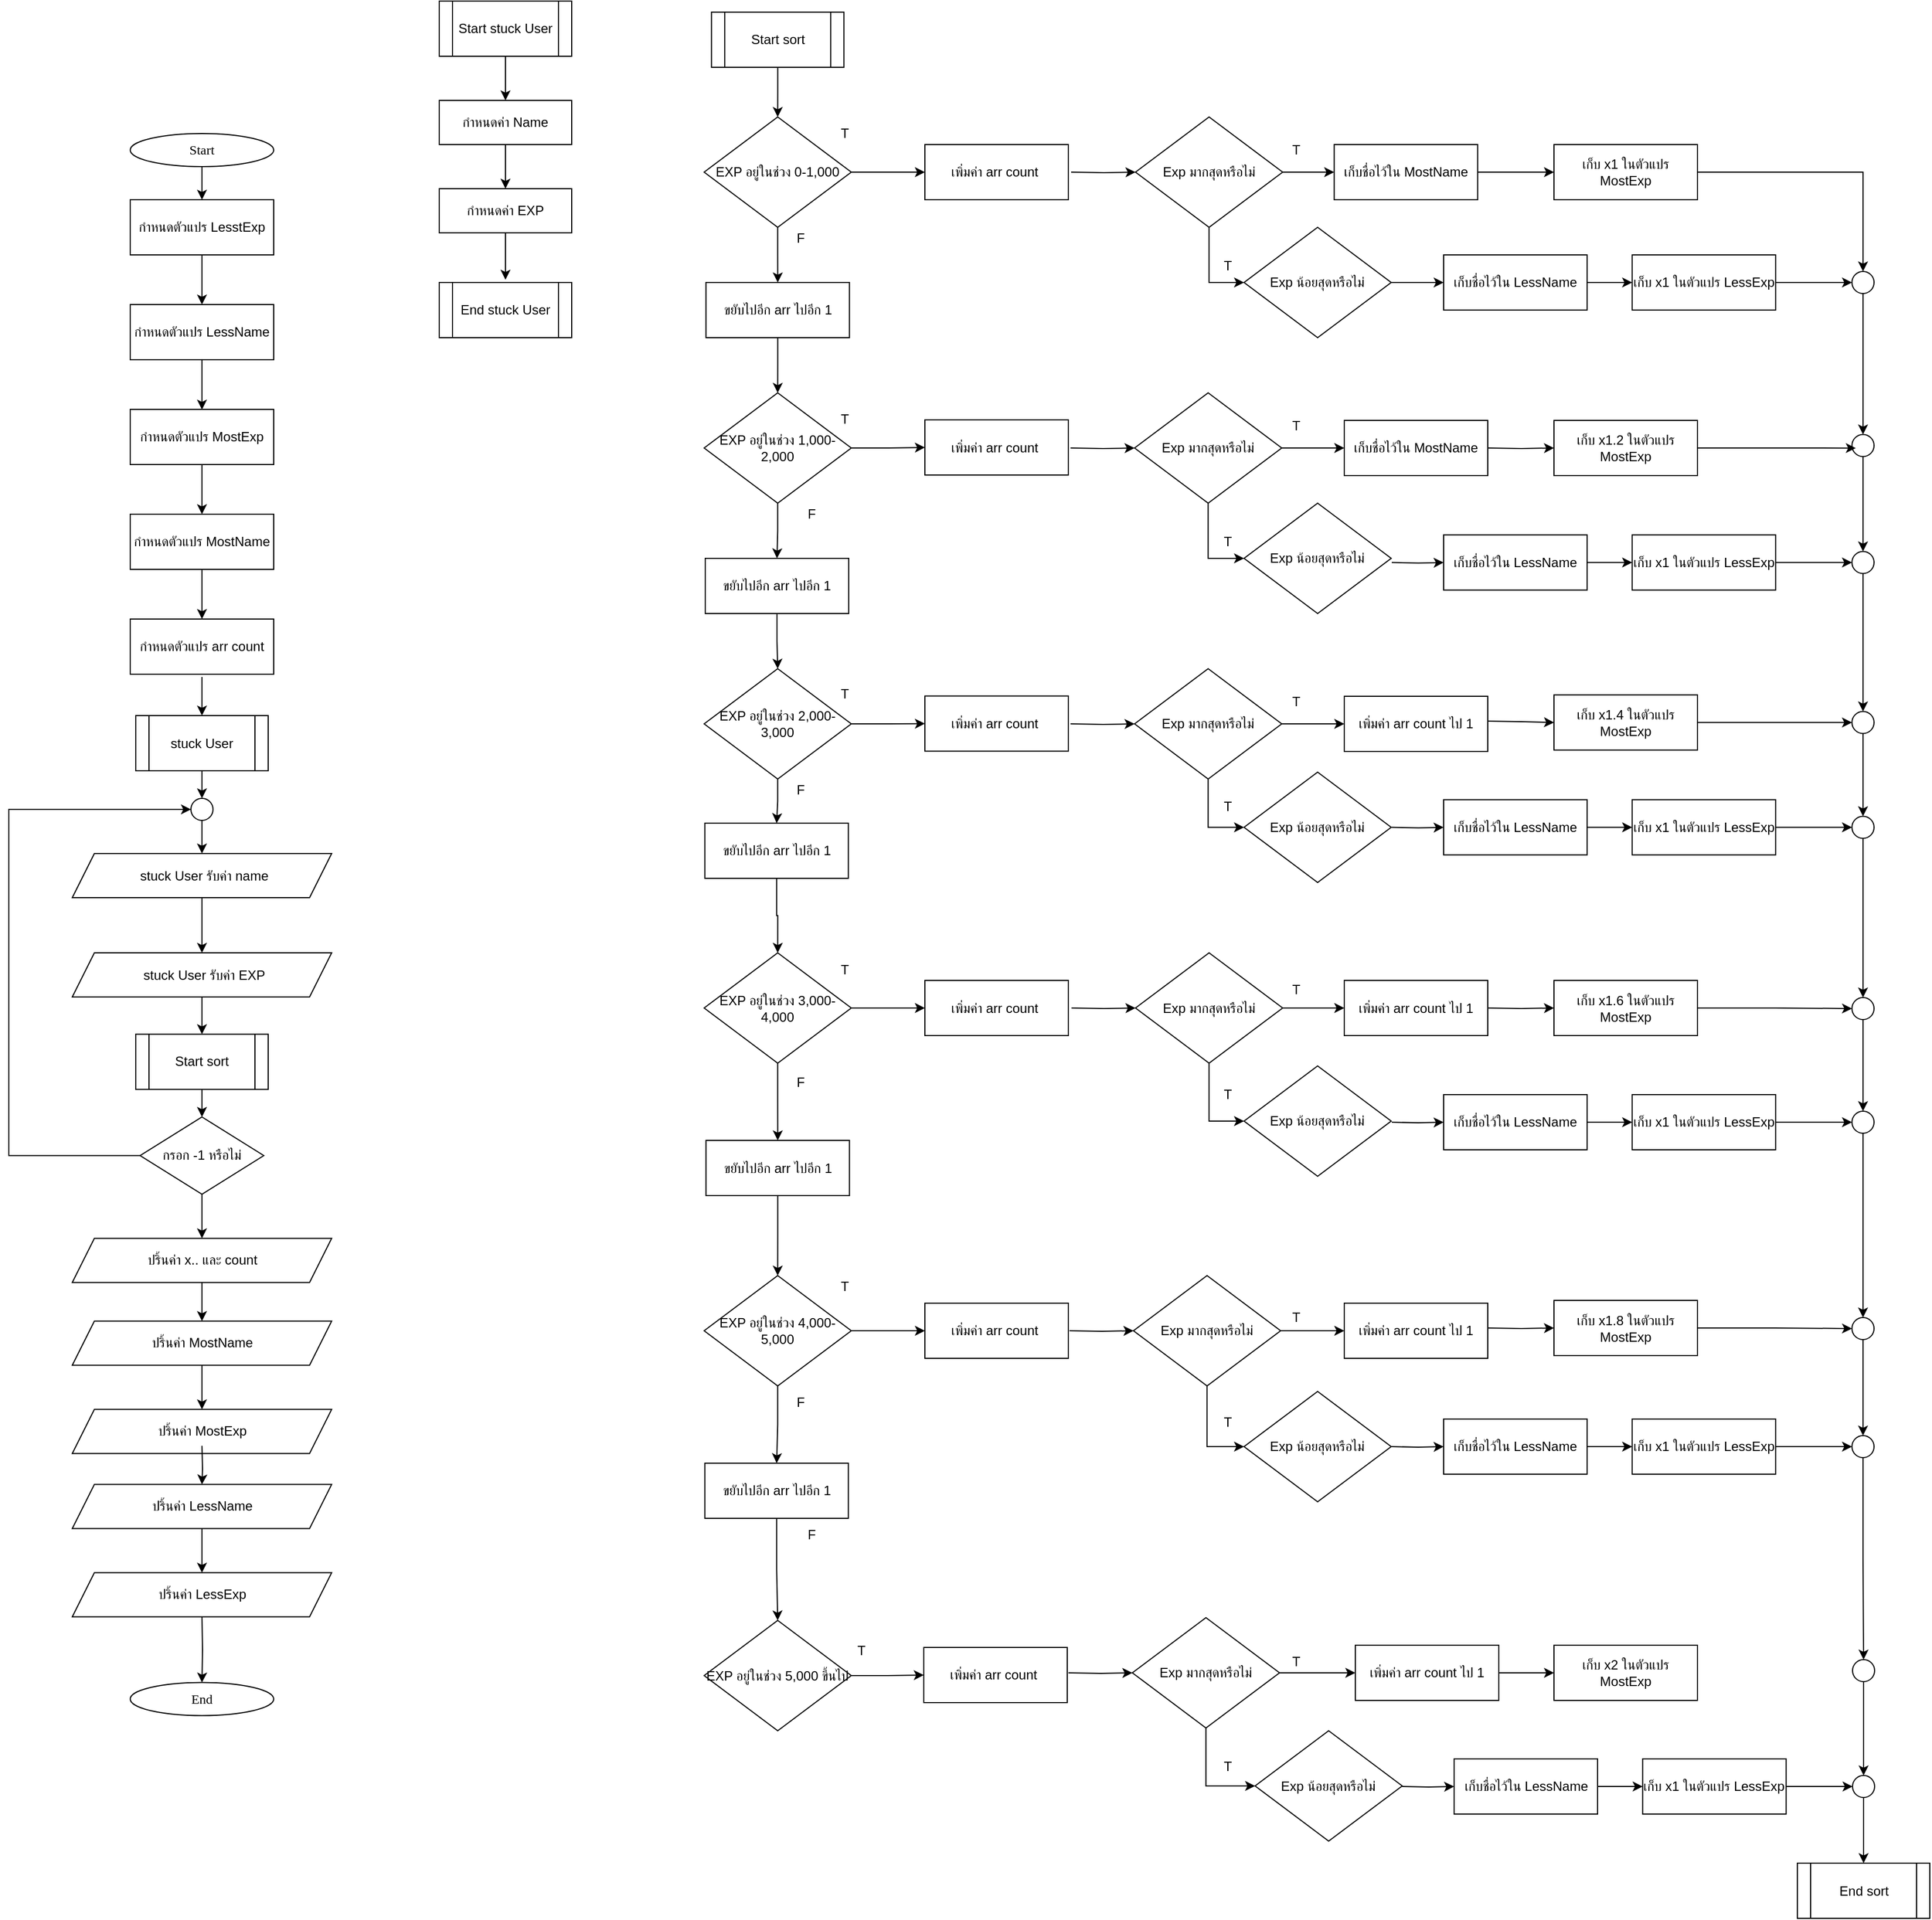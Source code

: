 <mxfile version="25.0.1">
  <diagram name="Page-1" id="yGX9Q45bV8xBmXTqQoPw">
    <mxGraphModel dx="3827" dy="2714" grid="1" gridSize="10" guides="1" tooltips="1" connect="1" arrows="1" fold="1" page="1" pageScale="1" pageWidth="850" pageHeight="1100" math="0" shadow="0">
      <root>
        <mxCell id="0" />
        <mxCell id="1" parent="0" />
        <mxCell id="rk1wuVJoi12lfkLTWVf_-1" value="" style="edgeStyle=orthogonalEdgeStyle;rounded=0;orthogonalLoop=1;jettySize=auto;html=1;" edge="1" parent="1" source="rk1wuVJoi12lfkLTWVf_-2" target="rk1wuVJoi12lfkLTWVf_-4">
          <mxGeometry relative="1" as="geometry" />
        </mxCell>
        <mxCell id="rk1wuVJoi12lfkLTWVf_-2" value="Start stuck User" style="shape=process;whiteSpace=wrap;html=1;backgroundOutline=1;" vertex="1" parent="1">
          <mxGeometry x="-230" y="-960" width="120" height="50" as="geometry" />
        </mxCell>
        <mxCell id="rk1wuVJoi12lfkLTWVf_-3" value="" style="edgeStyle=orthogonalEdgeStyle;rounded=0;orthogonalLoop=1;jettySize=auto;html=1;" edge="1" parent="1" source="rk1wuVJoi12lfkLTWVf_-4" target="rk1wuVJoi12lfkLTWVf_-6">
          <mxGeometry relative="1" as="geometry" />
        </mxCell>
        <mxCell id="rk1wuVJoi12lfkLTWVf_-4" value="กำหนดค่า Name" style="rounded=0;whiteSpace=wrap;html=1;" vertex="1" parent="1">
          <mxGeometry x="-230" y="-870" width="120" height="40" as="geometry" />
        </mxCell>
        <mxCell id="rk1wuVJoi12lfkLTWVf_-5" value="" style="edgeStyle=orthogonalEdgeStyle;rounded=0;orthogonalLoop=1;jettySize=auto;html=1;" edge="1" parent="1" source="rk1wuVJoi12lfkLTWVf_-6">
          <mxGeometry relative="1" as="geometry">
            <mxPoint x="-170" y="-707.5" as="targetPoint" />
          </mxGeometry>
        </mxCell>
        <mxCell id="rk1wuVJoi12lfkLTWVf_-6" value="กำหนดค่า EXP" style="rounded=0;whiteSpace=wrap;html=1;" vertex="1" parent="1">
          <mxGeometry x="-230" y="-790" width="120" height="40" as="geometry" />
        </mxCell>
        <mxCell id="rk1wuVJoi12lfkLTWVf_-7" value="End stuck User" style="shape=process;whiteSpace=wrap;html=1;backgroundOutline=1;" vertex="1" parent="1">
          <mxGeometry x="-230" y="-705" width="120" height="50" as="geometry" />
        </mxCell>
        <mxCell id="rk1wuVJoi12lfkLTWVf_-8" value="" style="edgeStyle=orthogonalEdgeStyle;rounded=0;orthogonalLoop=1;jettySize=auto;html=1;" edge="1" parent="1" source="rk1wuVJoi12lfkLTWVf_-9">
          <mxGeometry relative="1" as="geometry">
            <mxPoint x="-445" y="-780" as="targetPoint" />
          </mxGeometry>
        </mxCell>
        <mxCell id="rk1wuVJoi12lfkLTWVf_-9" value="&lt;font data-font-src=&quot;https://fonts.googleapis.com/css?family=Sarabun&quot; face=&quot;Sarabun&quot;&gt;Start&lt;/font&gt;" style="ellipse;whiteSpace=wrap;html=1;" vertex="1" parent="1">
          <mxGeometry x="-510.0" y="-840" width="130" height="30" as="geometry" />
        </mxCell>
        <mxCell id="rk1wuVJoi12lfkLTWVf_-10" value="" style="edgeStyle=orthogonalEdgeStyle;rounded=0;orthogonalLoop=1;jettySize=auto;html=1;" edge="1" parent="1" source="rk1wuVJoi12lfkLTWVf_-11" target="rk1wuVJoi12lfkLTWVf_-19">
          <mxGeometry relative="1" as="geometry" />
        </mxCell>
        <mxCell id="rk1wuVJoi12lfkLTWVf_-11" value="stuck User" style="shape=process;whiteSpace=wrap;html=1;backgroundOutline=1;" vertex="1" parent="1">
          <mxGeometry x="-505" y="-312.5" width="120" height="50" as="geometry" />
        </mxCell>
        <mxCell id="rk1wuVJoi12lfkLTWVf_-14" value="" style="edgeStyle=orthogonalEdgeStyle;rounded=0;orthogonalLoop=1;jettySize=auto;html=1;" edge="1" parent="1" source="rk1wuVJoi12lfkLTWVf_-15" target="rk1wuVJoi12lfkLTWVf_-17">
          <mxGeometry relative="1" as="geometry" />
        </mxCell>
        <mxCell id="rk1wuVJoi12lfkLTWVf_-15" value="&amp;nbsp;stuck User รับค่า name" style="shape=parallelogram;perimeter=parallelogramPerimeter;whiteSpace=wrap;html=1;fixedSize=1;" vertex="1" parent="1">
          <mxGeometry x="-562.5" y="-187.5" width="235" height="40" as="geometry" />
        </mxCell>
        <mxCell id="rk1wuVJoi12lfkLTWVf_-183" value="" style="edgeStyle=orthogonalEdgeStyle;rounded=0;orthogonalLoop=1;jettySize=auto;html=1;" edge="1" parent="1" source="rk1wuVJoi12lfkLTWVf_-17" target="rk1wuVJoi12lfkLTWVf_-182">
          <mxGeometry relative="1" as="geometry" />
        </mxCell>
        <mxCell id="rk1wuVJoi12lfkLTWVf_-17" value="&amp;nbsp;stuck User รับค่า EXP" style="shape=parallelogram;perimeter=parallelogramPerimeter;whiteSpace=wrap;html=1;fixedSize=1;" vertex="1" parent="1">
          <mxGeometry x="-562.5" y="-97.5" width="235" height="40" as="geometry" />
        </mxCell>
        <mxCell id="rk1wuVJoi12lfkLTWVf_-18" value="" style="edgeStyle=orthogonalEdgeStyle;rounded=0;orthogonalLoop=1;jettySize=auto;html=1;" edge="1" parent="1" source="rk1wuVJoi12lfkLTWVf_-19" target="rk1wuVJoi12lfkLTWVf_-15">
          <mxGeometry relative="1" as="geometry" />
        </mxCell>
        <mxCell id="rk1wuVJoi12lfkLTWVf_-19" value="" style="ellipse;whiteSpace=wrap;html=1;aspect=fixed;" vertex="1" parent="1">
          <mxGeometry x="-455" y="-237.5" width="20" height="20" as="geometry" />
        </mxCell>
        <mxCell id="rk1wuVJoi12lfkLTWVf_-181" style="edgeStyle=orthogonalEdgeStyle;rounded=0;orthogonalLoop=1;jettySize=auto;html=1;entryX=0;entryY=0.5;entryDx=0;entryDy=0;" edge="1" parent="1" source="rk1wuVJoi12lfkLTWVf_-22" target="rk1wuVJoi12lfkLTWVf_-19">
          <mxGeometry relative="1" as="geometry">
            <Array as="points">
              <mxPoint x="-620" y="86.25" />
              <mxPoint x="-620" y="-227.75" />
            </Array>
          </mxGeometry>
        </mxCell>
        <mxCell id="rk1wuVJoi12lfkLTWVf_-197" value="" style="edgeStyle=orthogonalEdgeStyle;rounded=0;orthogonalLoop=1;jettySize=auto;html=1;" edge="1" parent="1" source="rk1wuVJoi12lfkLTWVf_-22" target="rk1wuVJoi12lfkLTWVf_-196">
          <mxGeometry relative="1" as="geometry" />
        </mxCell>
        <mxCell id="rk1wuVJoi12lfkLTWVf_-22" value="กรอก -1 หรือไม่" style="rhombus;whiteSpace=wrap;html=1;" vertex="1" parent="1">
          <mxGeometry x="-501" y="51.25" width="112" height="70" as="geometry" />
        </mxCell>
        <mxCell id="rk1wuVJoi12lfkLTWVf_-67" value="" style="edgeStyle=orthogonalEdgeStyle;rounded=0;orthogonalLoop=1;jettySize=auto;html=1;" edge="1" parent="1" source="rk1wuVJoi12lfkLTWVf_-24" target="rk1wuVJoi12lfkLTWVf_-66">
          <mxGeometry relative="1" as="geometry" />
        </mxCell>
        <mxCell id="rk1wuVJoi12lfkLTWVf_-24" value="Start sort" style="shape=process;whiteSpace=wrap;html=1;backgroundOutline=1;" vertex="1" parent="1">
          <mxGeometry x="16.66" y="-950" width="120" height="50" as="geometry" />
        </mxCell>
        <mxCell id="rk1wuVJoi12lfkLTWVf_-32" value="" style="edgeStyle=orthogonalEdgeStyle;rounded=0;orthogonalLoop=1;jettySize=auto;html=1;" edge="1" parent="1">
          <mxGeometry relative="1" as="geometry">
            <mxPoint x="-445" y="-347.5" as="sourcePoint" />
            <mxPoint x="-445" y="-312.5" as="targetPoint" />
          </mxGeometry>
        </mxCell>
        <mxCell id="rk1wuVJoi12lfkLTWVf_-33" value="" style="edgeStyle=orthogonalEdgeStyle;rounded=0;orthogonalLoop=1;jettySize=auto;html=1;" edge="1" parent="1" source="rk1wuVJoi12lfkLTWVf_-34" target="rk1wuVJoi12lfkLTWVf_-37">
          <mxGeometry relative="1" as="geometry" />
        </mxCell>
        <mxCell id="rk1wuVJoi12lfkLTWVf_-34" value="กำหนดตัวแปร MostName" style="rounded=0;whiteSpace=wrap;html=1;" vertex="1" parent="1">
          <mxGeometry x="-510" y="-495" width="130" height="50" as="geometry" />
        </mxCell>
        <mxCell id="rk1wuVJoi12lfkLTWVf_-37" value="กำหนดตัวแปร arr count" style="rounded=0;whiteSpace=wrap;html=1;" vertex="1" parent="1">
          <mxGeometry x="-510" y="-400" width="130" height="50" as="geometry" />
        </mxCell>
        <mxCell id="rk1wuVJoi12lfkLTWVf_-38" value="" style="edgeStyle=orthogonalEdgeStyle;rounded=0;orthogonalLoop=1;jettySize=auto;html=1;" edge="1" parent="1" source="rk1wuVJoi12lfkLTWVf_-39" target="rk1wuVJoi12lfkLTWVf_-34">
          <mxGeometry relative="1" as="geometry" />
        </mxCell>
        <mxCell id="rk1wuVJoi12lfkLTWVf_-39" value="กำหนดตัวแปร MostExp" style="rounded=0;whiteSpace=wrap;html=1;" vertex="1" parent="1">
          <mxGeometry x="-510" y="-590" width="130" height="50" as="geometry" />
        </mxCell>
        <mxCell id="rk1wuVJoi12lfkLTWVf_-44" value="&lt;font data-font-src=&quot;https://fonts.googleapis.com/css?family=Sarabun&quot; face=&quot;Sarabun&quot;&gt;End&lt;/font&gt;" style="ellipse;whiteSpace=wrap;html=1;" vertex="1" parent="1">
          <mxGeometry x="-510.0" y="563.75" width="130" height="30" as="geometry" />
        </mxCell>
        <mxCell id="rk1wuVJoi12lfkLTWVf_-56" value="" style="edgeStyle=orthogonalEdgeStyle;rounded=0;orthogonalLoop=1;jettySize=auto;html=1;" edge="1" parent="1" target="rk1wuVJoi12lfkLTWVf_-44">
          <mxGeometry relative="1" as="geometry">
            <mxPoint x="-445" y="503.75" as="sourcePoint" />
          </mxGeometry>
        </mxCell>
        <mxCell id="rk1wuVJoi12lfkLTWVf_-148" value="" style="edgeStyle=orthogonalEdgeStyle;rounded=0;orthogonalLoop=1;jettySize=auto;html=1;" edge="1" parent="1" source="rk1wuVJoi12lfkLTWVf_-58" target="rk1wuVJoi12lfkLTWVf_-140">
          <mxGeometry relative="1" as="geometry" />
        </mxCell>
        <mxCell id="rk1wuVJoi12lfkLTWVf_-221" value="" style="edgeStyle=orthogonalEdgeStyle;rounded=0;orthogonalLoop=1;jettySize=auto;html=1;" edge="1" parent="1" source="rk1wuVJoi12lfkLTWVf_-58" target="rk1wuVJoi12lfkLTWVf_-214">
          <mxGeometry relative="1" as="geometry" />
        </mxCell>
        <mxCell id="rk1wuVJoi12lfkLTWVf_-58" value="EXP อยู่ในช่วง 1,000-2,000" style="rhombus;whiteSpace=wrap;html=1;" vertex="1" parent="1">
          <mxGeometry x="10.0" y="-605" width="133.33" height="100" as="geometry" />
        </mxCell>
        <mxCell id="rk1wuVJoi12lfkLTWVf_-150" value="" style="edgeStyle=orthogonalEdgeStyle;rounded=0;orthogonalLoop=1;jettySize=auto;html=1;" edge="1" parent="1" source="rk1wuVJoi12lfkLTWVf_-59" target="rk1wuVJoi12lfkLTWVf_-142">
          <mxGeometry relative="1" as="geometry" />
        </mxCell>
        <mxCell id="rk1wuVJoi12lfkLTWVf_-220" value="" style="edgeStyle=orthogonalEdgeStyle;rounded=0;orthogonalLoop=1;jettySize=auto;html=1;" edge="1" parent="1" source="rk1wuVJoi12lfkLTWVf_-59" target="rk1wuVJoi12lfkLTWVf_-215">
          <mxGeometry relative="1" as="geometry" />
        </mxCell>
        <mxCell id="rk1wuVJoi12lfkLTWVf_-59" value="EXP อยู่ในช่วง 2,000-3,000" style="rhombus;whiteSpace=wrap;html=1;" vertex="1" parent="1">
          <mxGeometry x="10" y="-355" width="133.33" height="100" as="geometry" />
        </mxCell>
        <mxCell id="rk1wuVJoi12lfkLTWVf_-152" value="" style="edgeStyle=orthogonalEdgeStyle;rounded=0;orthogonalLoop=1;jettySize=auto;html=1;" edge="1" parent="1" source="rk1wuVJoi12lfkLTWVf_-60" target="rk1wuVJoi12lfkLTWVf_-143">
          <mxGeometry relative="1" as="geometry" />
        </mxCell>
        <mxCell id="rk1wuVJoi12lfkLTWVf_-219" value="" style="edgeStyle=orthogonalEdgeStyle;rounded=0;orthogonalLoop=1;jettySize=auto;html=1;" edge="1" parent="1" source="rk1wuVJoi12lfkLTWVf_-60" target="rk1wuVJoi12lfkLTWVf_-216">
          <mxGeometry relative="1" as="geometry" />
        </mxCell>
        <mxCell id="rk1wuVJoi12lfkLTWVf_-60" value="EXP อยู่ในช่วง 3,000-4,000" style="rhombus;whiteSpace=wrap;html=1;" vertex="1" parent="1">
          <mxGeometry x="10" y="-97.5" width="133.33" height="100" as="geometry" />
        </mxCell>
        <mxCell id="rk1wuVJoi12lfkLTWVf_-154" value="" style="edgeStyle=orthogonalEdgeStyle;rounded=0;orthogonalLoop=1;jettySize=auto;html=1;" edge="1" parent="1" source="rk1wuVJoi12lfkLTWVf_-63" target="rk1wuVJoi12lfkLTWVf_-144">
          <mxGeometry relative="1" as="geometry" />
        </mxCell>
        <mxCell id="rk1wuVJoi12lfkLTWVf_-218" value="" style="edgeStyle=orthogonalEdgeStyle;rounded=0;orthogonalLoop=1;jettySize=auto;html=1;" edge="1" parent="1" source="rk1wuVJoi12lfkLTWVf_-63" target="rk1wuVJoi12lfkLTWVf_-217">
          <mxGeometry relative="1" as="geometry" />
        </mxCell>
        <mxCell id="rk1wuVJoi12lfkLTWVf_-63" value="EXP อยู่ในช่วง 4,000-5,000" style="rhombus;whiteSpace=wrap;html=1;" vertex="1" parent="1">
          <mxGeometry x="10" y="195" width="133.33" height="100" as="geometry" />
        </mxCell>
        <mxCell id="rk1wuVJoi12lfkLTWVf_-299" value="" style="edgeStyle=orthogonalEdgeStyle;rounded=0;orthogonalLoop=1;jettySize=auto;html=1;" edge="1" parent="1" source="rk1wuVJoi12lfkLTWVf_-65" target="rk1wuVJoi12lfkLTWVf_-298">
          <mxGeometry relative="1" as="geometry" />
        </mxCell>
        <mxCell id="rk1wuVJoi12lfkLTWVf_-65" value="EXP อยู่ในช่วง 5,000 ขึ้นไป" style="rhombus;whiteSpace=wrap;html=1;" vertex="1" parent="1">
          <mxGeometry x="10" y="507.5" width="133.33" height="100" as="geometry" />
        </mxCell>
        <mxCell id="rk1wuVJoi12lfkLTWVf_-72" value="" style="edgeStyle=orthogonalEdgeStyle;rounded=0;orthogonalLoop=1;jettySize=auto;html=1;" edge="1" parent="1" target="rk1wuVJoi12lfkLTWVf_-71">
          <mxGeometry relative="1" as="geometry">
            <mxPoint x="342.51" y="-805" as="sourcePoint" />
          </mxGeometry>
        </mxCell>
        <mxCell id="rk1wuVJoi12lfkLTWVf_-146" value="" style="edgeStyle=orthogonalEdgeStyle;rounded=0;orthogonalLoop=1;jettySize=auto;html=1;" edge="1" parent="1" source="rk1wuVJoi12lfkLTWVf_-66" target="rk1wuVJoi12lfkLTWVf_-139">
          <mxGeometry relative="1" as="geometry" />
        </mxCell>
        <mxCell id="rk1wuVJoi12lfkLTWVf_-222" value="" style="edgeStyle=orthogonalEdgeStyle;rounded=0;orthogonalLoop=1;jettySize=auto;html=1;" edge="1" parent="1" source="rk1wuVJoi12lfkLTWVf_-66" target="rk1wuVJoi12lfkLTWVf_-213">
          <mxGeometry relative="1" as="geometry" />
        </mxCell>
        <mxCell id="rk1wuVJoi12lfkLTWVf_-66" value="&amp;nbsp;EXP อยู่ในช่วง 0-1,000&amp;nbsp;" style="rhombus;whiteSpace=wrap;html=1;" vertex="1" parent="1">
          <mxGeometry x="10.0" y="-855" width="133.33" height="100" as="geometry" />
        </mxCell>
        <mxCell id="rk1wuVJoi12lfkLTWVf_-175" value="" style="edgeStyle=orthogonalEdgeStyle;rounded=0;orthogonalLoop=1;jettySize=auto;html=1;" edge="1" parent="1" source="rk1wuVJoi12lfkLTWVf_-71" target="rk1wuVJoi12lfkLTWVf_-159">
          <mxGeometry relative="1" as="geometry" />
        </mxCell>
        <mxCell id="rk1wuVJoi12lfkLTWVf_-283" style="edgeStyle=orthogonalEdgeStyle;rounded=0;orthogonalLoop=1;jettySize=auto;html=1;entryX=0;entryY=0.5;entryDx=0;entryDy=0;" edge="1" parent="1" source="rk1wuVJoi12lfkLTWVf_-71" target="rk1wuVJoi12lfkLTWVf_-199">
          <mxGeometry relative="1" as="geometry" />
        </mxCell>
        <mxCell id="rk1wuVJoi12lfkLTWVf_-71" value="Exp มากสุดหรือไม่" style="rhombus;whiteSpace=wrap;html=1;" vertex="1" parent="1">
          <mxGeometry x="400.84" y="-855" width="133.33" height="100" as="geometry" />
        </mxCell>
        <mxCell id="rk1wuVJoi12lfkLTWVf_-271" style="edgeStyle=orthogonalEdgeStyle;rounded=0;orthogonalLoop=1;jettySize=auto;html=1;entryX=0.5;entryY=0;entryDx=0;entryDy=0;" edge="1" parent="1" source="rk1wuVJoi12lfkLTWVf_-73" target="rk1wuVJoi12lfkLTWVf_-228">
          <mxGeometry relative="1" as="geometry" />
        </mxCell>
        <mxCell id="rk1wuVJoi12lfkLTWVf_-73" value="เก็บ x1 ในตัวแปร MostExp" style="rounded=0;whiteSpace=wrap;html=1;" vertex="1" parent="1">
          <mxGeometry x="780" y="-830" width="130" height="50" as="geometry" />
        </mxCell>
        <mxCell id="rk1wuVJoi12lfkLTWVf_-173" value="" style="edgeStyle=orthogonalEdgeStyle;rounded=0;orthogonalLoop=1;jettySize=auto;html=1;" edge="1" parent="1" source="rk1wuVJoi12lfkLTWVf_-79" target="rk1wuVJoi12lfkLTWVf_-172">
          <mxGeometry relative="1" as="geometry" />
        </mxCell>
        <mxCell id="rk1wuVJoi12lfkLTWVf_-286" style="edgeStyle=orthogonalEdgeStyle;rounded=0;orthogonalLoop=1;jettySize=auto;html=1;entryX=0;entryY=0.5;entryDx=0;entryDy=0;" edge="1" parent="1" source="rk1wuVJoi12lfkLTWVf_-79" target="rk1wuVJoi12lfkLTWVf_-201">
          <mxGeometry relative="1" as="geometry" />
        </mxCell>
        <mxCell id="rk1wuVJoi12lfkLTWVf_-79" value="Exp มากสุดหรือไม่" style="rhombus;whiteSpace=wrap;html=1;" vertex="1" parent="1">
          <mxGeometry x="400" y="-605" width="133.33" height="100" as="geometry" />
        </mxCell>
        <mxCell id="rk1wuVJoi12lfkLTWVf_-80" value="เก็บ x1.2 ในตัวแปร MostExp" style="rounded=0;whiteSpace=wrap;html=1;" vertex="1" parent="1">
          <mxGeometry x="780.0" y="-580" width="130" height="50" as="geometry" />
        </mxCell>
        <mxCell id="rk1wuVJoi12lfkLTWVf_-112" value="" style="edgeStyle=orthogonalEdgeStyle;rounded=0;orthogonalLoop=1;jettySize=auto;html=1;" edge="1" parent="1" target="rk1wuVJoi12lfkLTWVf_-80">
          <mxGeometry relative="1" as="geometry">
            <mxPoint x="720.0" y="-555" as="sourcePoint" />
          </mxGeometry>
        </mxCell>
        <mxCell id="rk1wuVJoi12lfkLTWVf_-83" value="" style="edgeStyle=orthogonalEdgeStyle;rounded=0;orthogonalLoop=1;jettySize=auto;html=1;" edge="1" target="rk1wuVJoi12lfkLTWVf_-79" parent="1">
          <mxGeometry relative="1" as="geometry">
            <mxPoint x="342" y="-555" as="sourcePoint" />
          </mxGeometry>
        </mxCell>
        <mxCell id="rk1wuVJoi12lfkLTWVf_-161" value="" style="edgeStyle=orthogonalEdgeStyle;rounded=0;orthogonalLoop=1;jettySize=auto;html=1;" edge="1" parent="1" source="rk1wuVJoi12lfkLTWVf_-85" target="rk1wuVJoi12lfkLTWVf_-160">
          <mxGeometry relative="1" as="geometry" />
        </mxCell>
        <mxCell id="rk1wuVJoi12lfkLTWVf_-289" style="edgeStyle=orthogonalEdgeStyle;rounded=0;orthogonalLoop=1;jettySize=auto;html=1;entryX=0;entryY=0.5;entryDx=0;entryDy=0;" edge="1" parent="1" source="rk1wuVJoi12lfkLTWVf_-85" target="rk1wuVJoi12lfkLTWVf_-202">
          <mxGeometry relative="1" as="geometry" />
        </mxCell>
        <mxCell id="rk1wuVJoi12lfkLTWVf_-85" value="Exp มากสุดหรือไม่" style="rhombus;whiteSpace=wrap;html=1;" vertex="1" parent="1">
          <mxGeometry x="400" y="-355" width="133.33" height="100" as="geometry" />
        </mxCell>
        <mxCell id="rk1wuVJoi12lfkLTWVf_-277" style="edgeStyle=orthogonalEdgeStyle;rounded=0;orthogonalLoop=1;jettySize=auto;html=1;entryX=0;entryY=0.5;entryDx=0;entryDy=0;" edge="1" parent="1" source="rk1wuVJoi12lfkLTWVf_-86" target="rk1wuVJoi12lfkLTWVf_-240">
          <mxGeometry relative="1" as="geometry" />
        </mxCell>
        <mxCell id="rk1wuVJoi12lfkLTWVf_-86" value="เก็บ x1.4 ในตัวแปร MostExp" style="rounded=0;whiteSpace=wrap;html=1;" vertex="1" parent="1">
          <mxGeometry x="780.0" y="-331.25" width="130" height="50" as="geometry" />
        </mxCell>
        <mxCell id="rk1wuVJoi12lfkLTWVf_-111" value="" style="edgeStyle=orthogonalEdgeStyle;rounded=0;orthogonalLoop=1;jettySize=auto;html=1;" edge="1" parent="1" target="rk1wuVJoi12lfkLTWVf_-86">
          <mxGeometry relative="1" as="geometry">
            <mxPoint x="720.0" y="-307.5" as="sourcePoint" />
          </mxGeometry>
        </mxCell>
        <mxCell id="rk1wuVJoi12lfkLTWVf_-89" value="" style="edgeStyle=orthogonalEdgeStyle;rounded=0;orthogonalLoop=1;jettySize=auto;html=1;" edge="1" target="rk1wuVJoi12lfkLTWVf_-85" parent="1">
          <mxGeometry relative="1" as="geometry">
            <mxPoint x="342" y="-305" as="sourcePoint" />
          </mxGeometry>
        </mxCell>
        <mxCell id="rk1wuVJoi12lfkLTWVf_-164" value="" style="edgeStyle=orthogonalEdgeStyle;rounded=0;orthogonalLoop=1;jettySize=auto;html=1;" edge="1" parent="1" source="rk1wuVJoi12lfkLTWVf_-91" target="rk1wuVJoi12lfkLTWVf_-163">
          <mxGeometry relative="1" as="geometry" />
        </mxCell>
        <mxCell id="rk1wuVJoi12lfkLTWVf_-292" style="edgeStyle=orthogonalEdgeStyle;rounded=0;orthogonalLoop=1;jettySize=auto;html=1;entryX=0;entryY=0.5;entryDx=0;entryDy=0;" edge="1" parent="1" source="rk1wuVJoi12lfkLTWVf_-91" target="rk1wuVJoi12lfkLTWVf_-203">
          <mxGeometry relative="1" as="geometry" />
        </mxCell>
        <mxCell id="rk1wuVJoi12lfkLTWVf_-91" value="Exp มากสุดหรือไม่" style="rhombus;whiteSpace=wrap;html=1;" vertex="1" parent="1">
          <mxGeometry x="400.84" y="-97.5" width="133.33" height="100" as="geometry" />
        </mxCell>
        <mxCell id="rk1wuVJoi12lfkLTWVf_-279" style="edgeStyle=orthogonalEdgeStyle;rounded=0;orthogonalLoop=1;jettySize=auto;html=1;entryX=0;entryY=0.5;entryDx=0;entryDy=0;" edge="1" parent="1" source="rk1wuVJoi12lfkLTWVf_-92" target="rk1wuVJoi12lfkLTWVf_-248">
          <mxGeometry relative="1" as="geometry" />
        </mxCell>
        <mxCell id="rk1wuVJoi12lfkLTWVf_-92" value="เก็บ x1.6 ในตัวแปร MostExp" style="rounded=0;whiteSpace=wrap;html=1;" vertex="1" parent="1">
          <mxGeometry x="780" y="-72.5" width="130" height="50" as="geometry" />
        </mxCell>
        <mxCell id="rk1wuVJoi12lfkLTWVf_-110" value="" style="edgeStyle=orthogonalEdgeStyle;rounded=0;orthogonalLoop=1;jettySize=auto;html=1;" edge="1" parent="1" target="rk1wuVJoi12lfkLTWVf_-92">
          <mxGeometry relative="1" as="geometry">
            <mxPoint x="720.0" y="-47.5" as="sourcePoint" />
          </mxGeometry>
        </mxCell>
        <mxCell id="rk1wuVJoi12lfkLTWVf_-95" value="" style="edgeStyle=orthogonalEdgeStyle;rounded=0;orthogonalLoop=1;jettySize=auto;html=1;" edge="1" target="rk1wuVJoi12lfkLTWVf_-91" parent="1">
          <mxGeometry relative="1" as="geometry">
            <mxPoint x="342.84" y="-47.5" as="sourcePoint" />
          </mxGeometry>
        </mxCell>
        <mxCell id="rk1wuVJoi12lfkLTWVf_-167" value="" style="edgeStyle=orthogonalEdgeStyle;rounded=0;orthogonalLoop=1;jettySize=auto;html=1;" edge="1" parent="1" source="rk1wuVJoi12lfkLTWVf_-97" target="rk1wuVJoi12lfkLTWVf_-166">
          <mxGeometry relative="1" as="geometry" />
        </mxCell>
        <mxCell id="rk1wuVJoi12lfkLTWVf_-295" style="edgeStyle=orthogonalEdgeStyle;rounded=0;orthogonalLoop=1;jettySize=auto;html=1;entryX=0;entryY=0.5;entryDx=0;entryDy=0;" edge="1" parent="1" source="rk1wuVJoi12lfkLTWVf_-97" target="rk1wuVJoi12lfkLTWVf_-204">
          <mxGeometry relative="1" as="geometry" />
        </mxCell>
        <mxCell id="rk1wuVJoi12lfkLTWVf_-97" value="Exp มากสุดหรือไม่" style="rhombus;whiteSpace=wrap;html=1;" vertex="1" parent="1">
          <mxGeometry x="399" y="195" width="133.33" height="100" as="geometry" />
        </mxCell>
        <mxCell id="rk1wuVJoi12lfkLTWVf_-281" style="edgeStyle=orthogonalEdgeStyle;rounded=0;orthogonalLoop=1;jettySize=auto;html=1;entryX=0;entryY=0.5;entryDx=0;entryDy=0;" edge="1" parent="1" source="rk1wuVJoi12lfkLTWVf_-98" target="rk1wuVJoi12lfkLTWVf_-256">
          <mxGeometry relative="1" as="geometry" />
        </mxCell>
        <mxCell id="rk1wuVJoi12lfkLTWVf_-98" value="เก็บ x1.8 ในตัวแปร MostExp" style="rounded=0;whiteSpace=wrap;html=1;" vertex="1" parent="1">
          <mxGeometry x="780.0" y="217.5" width="130" height="50" as="geometry" />
        </mxCell>
        <mxCell id="rk1wuVJoi12lfkLTWVf_-109" value="" style="edgeStyle=orthogonalEdgeStyle;rounded=0;orthogonalLoop=1;jettySize=auto;html=1;" edge="1" parent="1" target="rk1wuVJoi12lfkLTWVf_-98">
          <mxGeometry relative="1" as="geometry">
            <mxPoint x="720.0" y="242.5" as="sourcePoint" />
          </mxGeometry>
        </mxCell>
        <mxCell id="rk1wuVJoi12lfkLTWVf_-101" value="" style="edgeStyle=orthogonalEdgeStyle;rounded=0;orthogonalLoop=1;jettySize=auto;html=1;" edge="1" target="rk1wuVJoi12lfkLTWVf_-97" parent="1">
          <mxGeometry relative="1" as="geometry">
            <mxPoint x="341" y="245" as="sourcePoint" />
          </mxGeometry>
        </mxCell>
        <mxCell id="rk1wuVJoi12lfkLTWVf_-170" value="" style="edgeStyle=orthogonalEdgeStyle;rounded=0;orthogonalLoop=1;jettySize=auto;html=1;" edge="1" parent="1" source="rk1wuVJoi12lfkLTWVf_-103" target="rk1wuVJoi12lfkLTWVf_-169">
          <mxGeometry relative="1" as="geometry" />
        </mxCell>
        <mxCell id="rk1wuVJoi12lfkLTWVf_-300" style="edgeStyle=orthogonalEdgeStyle;rounded=0;orthogonalLoop=1;jettySize=auto;html=1;entryX=0;entryY=0.5;entryDx=0;entryDy=0;" edge="1" parent="1" source="rk1wuVJoi12lfkLTWVf_-103" target="rk1wuVJoi12lfkLTWVf_-205">
          <mxGeometry relative="1" as="geometry" />
        </mxCell>
        <mxCell id="rk1wuVJoi12lfkLTWVf_-103" value="Exp มากสุดหรือไม่" style="rhombus;whiteSpace=wrap;html=1;" vertex="1" parent="1">
          <mxGeometry x="398" y="505" width="133.33" height="100" as="geometry" />
        </mxCell>
        <mxCell id="rk1wuVJoi12lfkLTWVf_-104" value="เก็บ x2 ในตัวแปร MostExp" style="rounded=0;whiteSpace=wrap;html=1;" vertex="1" parent="1">
          <mxGeometry x="780.0" y="530" width="130" height="50" as="geometry" />
        </mxCell>
        <mxCell id="rk1wuVJoi12lfkLTWVf_-107" value="" style="edgeStyle=orthogonalEdgeStyle;rounded=0;orthogonalLoop=1;jettySize=auto;html=1;" edge="1" target="rk1wuVJoi12lfkLTWVf_-103" parent="1">
          <mxGeometry relative="1" as="geometry">
            <mxPoint x="340" y="555" as="sourcePoint" />
          </mxGeometry>
        </mxCell>
        <mxCell id="rk1wuVJoi12lfkLTWVf_-127" value="T" style="text;html=1;align=center;verticalAlign=middle;resizable=0;points=[];autosize=1;strokeColor=none;fillColor=none;" vertex="1" parent="1">
          <mxGeometry x="121.66" y="-855" width="30" height="30" as="geometry" />
        </mxCell>
        <mxCell id="rk1wuVJoi12lfkLTWVf_-128" value="F" style="text;html=1;align=center;verticalAlign=middle;resizable=0;points=[];autosize=1;strokeColor=none;fillColor=none;" vertex="1" parent="1">
          <mxGeometry x="81.66" y="-760" width="30" height="30" as="geometry" />
        </mxCell>
        <mxCell id="rk1wuVJoi12lfkLTWVf_-129" value="T" style="text;html=1;align=center;verticalAlign=middle;resizable=0;points=[];autosize=1;strokeColor=none;fillColor=none;" vertex="1" parent="1">
          <mxGeometry x="121.66" y="-596.25" width="30" height="30" as="geometry" />
        </mxCell>
        <mxCell id="rk1wuVJoi12lfkLTWVf_-130" value="F" style="text;html=1;align=center;verticalAlign=middle;resizable=0;points=[];autosize=1;strokeColor=none;fillColor=none;" vertex="1" parent="1">
          <mxGeometry x="91.66" y="-510" width="30" height="30" as="geometry" />
        </mxCell>
        <mxCell id="rk1wuVJoi12lfkLTWVf_-131" value="T" style="text;html=1;align=center;verticalAlign=middle;resizable=0;points=[];autosize=1;strokeColor=none;fillColor=none;" vertex="1" parent="1">
          <mxGeometry x="121.66" y="-347.5" width="30" height="30" as="geometry" />
        </mxCell>
        <mxCell id="rk1wuVJoi12lfkLTWVf_-132" value="F" style="text;html=1;align=center;verticalAlign=middle;resizable=0;points=[];autosize=1;strokeColor=none;fillColor=none;" vertex="1" parent="1">
          <mxGeometry x="81.66" y="-260" width="30" height="30" as="geometry" />
        </mxCell>
        <mxCell id="rk1wuVJoi12lfkLTWVf_-133" value="T" style="text;html=1;align=center;verticalAlign=middle;resizable=0;points=[];autosize=1;strokeColor=none;fillColor=none;" vertex="1" parent="1">
          <mxGeometry x="121.66" y="-97.5" width="30" height="30" as="geometry" />
        </mxCell>
        <mxCell id="rk1wuVJoi12lfkLTWVf_-134" value="F" style="text;html=1;align=center;verticalAlign=middle;resizable=0;points=[];autosize=1;strokeColor=none;fillColor=none;" vertex="1" parent="1">
          <mxGeometry x="81.66" y="5" width="30" height="30" as="geometry" />
        </mxCell>
        <mxCell id="rk1wuVJoi12lfkLTWVf_-135" value="T" style="text;html=1;align=center;verticalAlign=middle;resizable=0;points=[];autosize=1;strokeColor=none;fillColor=none;" vertex="1" parent="1">
          <mxGeometry x="121.66" y="190" width="30" height="30" as="geometry" />
        </mxCell>
        <mxCell id="rk1wuVJoi12lfkLTWVf_-136" value="F" style="text;html=1;align=center;verticalAlign=middle;resizable=0;points=[];autosize=1;strokeColor=none;fillColor=none;" vertex="1" parent="1">
          <mxGeometry x="81.66" y="295" width="30" height="30" as="geometry" />
        </mxCell>
        <mxCell id="rk1wuVJoi12lfkLTWVf_-137" value="T" style="text;html=1;align=center;verticalAlign=middle;resizable=0;points=[];autosize=1;strokeColor=none;fillColor=none;" vertex="1" parent="1">
          <mxGeometry x="136.66" y="520" width="30" height="30" as="geometry" />
        </mxCell>
        <mxCell id="rk1wuVJoi12lfkLTWVf_-147" value="" style="edgeStyle=orthogonalEdgeStyle;rounded=0;orthogonalLoop=1;jettySize=auto;html=1;" edge="1" parent="1" source="rk1wuVJoi12lfkLTWVf_-139" target="rk1wuVJoi12lfkLTWVf_-58">
          <mxGeometry relative="1" as="geometry" />
        </mxCell>
        <mxCell id="rk1wuVJoi12lfkLTWVf_-139" value="ขยับไปอีก arr ไปอีก 1" style="rounded=0;whiteSpace=wrap;html=1;" vertex="1" parent="1">
          <mxGeometry x="11.66" y="-705" width="130" height="50" as="geometry" />
        </mxCell>
        <mxCell id="rk1wuVJoi12lfkLTWVf_-149" value="" style="edgeStyle=orthogonalEdgeStyle;rounded=0;orthogonalLoop=1;jettySize=auto;html=1;" edge="1" parent="1" source="rk1wuVJoi12lfkLTWVf_-140" target="rk1wuVJoi12lfkLTWVf_-59">
          <mxGeometry relative="1" as="geometry" />
        </mxCell>
        <mxCell id="rk1wuVJoi12lfkLTWVf_-140" value="ขยับไปอีก arr ไปอีก 1" style="rounded=0;whiteSpace=wrap;html=1;" vertex="1" parent="1">
          <mxGeometry x="11" y="-455" width="130" height="50" as="geometry" />
        </mxCell>
        <mxCell id="rk1wuVJoi12lfkLTWVf_-151" style="edgeStyle=orthogonalEdgeStyle;rounded=0;orthogonalLoop=1;jettySize=auto;html=1;entryX=0.5;entryY=0;entryDx=0;entryDy=0;" edge="1" parent="1" source="rk1wuVJoi12lfkLTWVf_-142" target="rk1wuVJoi12lfkLTWVf_-60">
          <mxGeometry relative="1" as="geometry" />
        </mxCell>
        <mxCell id="rk1wuVJoi12lfkLTWVf_-142" value="ขยับไปอีก arr ไปอีก 1" style="rounded=0;whiteSpace=wrap;html=1;" vertex="1" parent="1">
          <mxGeometry x="10.66" y="-215" width="130" height="50" as="geometry" />
        </mxCell>
        <mxCell id="rk1wuVJoi12lfkLTWVf_-153" value="" style="edgeStyle=orthogonalEdgeStyle;rounded=0;orthogonalLoop=1;jettySize=auto;html=1;" edge="1" parent="1" source="rk1wuVJoi12lfkLTWVf_-143" target="rk1wuVJoi12lfkLTWVf_-63">
          <mxGeometry relative="1" as="geometry" />
        </mxCell>
        <mxCell id="rk1wuVJoi12lfkLTWVf_-143" value="ขยับไปอีก arr ไปอีก 1" style="rounded=0;whiteSpace=wrap;html=1;" vertex="1" parent="1">
          <mxGeometry x="11.67" y="72.5" width="130" height="50" as="geometry" />
        </mxCell>
        <mxCell id="rk1wuVJoi12lfkLTWVf_-155" value="" style="edgeStyle=orthogonalEdgeStyle;rounded=0;orthogonalLoop=1;jettySize=auto;html=1;" edge="1" parent="1" source="rk1wuVJoi12lfkLTWVf_-144" target="rk1wuVJoi12lfkLTWVf_-65">
          <mxGeometry relative="1" as="geometry" />
        </mxCell>
        <mxCell id="rk1wuVJoi12lfkLTWVf_-144" value="ขยับไปอีก arr ไปอีก 1" style="rounded=0;whiteSpace=wrap;html=1;" vertex="1" parent="1">
          <mxGeometry x="10.66" y="365" width="130" height="50" as="geometry" />
        </mxCell>
        <mxCell id="rk1wuVJoi12lfkLTWVf_-158" value="F" style="text;html=1;align=center;verticalAlign=middle;resizable=0;points=[];autosize=1;strokeColor=none;fillColor=none;" vertex="1" parent="1">
          <mxGeometry x="91.66" y="415" width="30" height="30" as="geometry" />
        </mxCell>
        <mxCell id="rk1wuVJoi12lfkLTWVf_-227" value="" style="edgeStyle=orthogonalEdgeStyle;rounded=0;orthogonalLoop=1;jettySize=auto;html=1;" edge="1" parent="1" source="rk1wuVJoi12lfkLTWVf_-159" target="rk1wuVJoi12lfkLTWVf_-73">
          <mxGeometry relative="1" as="geometry" />
        </mxCell>
        <mxCell id="rk1wuVJoi12lfkLTWVf_-159" value="เก็บชื่อไว้ใน MostName" style="rounded=0;whiteSpace=wrap;html=1;" vertex="1" parent="1">
          <mxGeometry x="580.84" y="-830" width="130" height="50" as="geometry" />
        </mxCell>
        <mxCell id="rk1wuVJoi12lfkLTWVf_-160" value="เพิ่มค่า arr count ไป 1" style="rounded=0;whiteSpace=wrap;html=1;" vertex="1" parent="1">
          <mxGeometry x="590.0" y="-330" width="130" height="50" as="geometry" />
        </mxCell>
        <mxCell id="rk1wuVJoi12lfkLTWVf_-163" value="เพิ่มค่า arr count ไป 1" style="rounded=0;whiteSpace=wrap;html=1;" vertex="1" parent="1">
          <mxGeometry x="590.0" y="-72.5" width="130" height="50" as="geometry" />
        </mxCell>
        <mxCell id="rk1wuVJoi12lfkLTWVf_-166" value="เพิ่มค่า arr count ไป 1" style="rounded=0;whiteSpace=wrap;html=1;" vertex="1" parent="1">
          <mxGeometry x="590.0" y="220" width="130" height="50" as="geometry" />
        </mxCell>
        <mxCell id="rk1wuVJoi12lfkLTWVf_-171" value="" style="edgeStyle=orthogonalEdgeStyle;rounded=0;orthogonalLoop=1;jettySize=auto;html=1;" edge="1" parent="1" source="rk1wuVJoi12lfkLTWVf_-169">
          <mxGeometry relative="1" as="geometry">
            <mxPoint x="780.0" y="555" as="targetPoint" />
          </mxGeometry>
        </mxCell>
        <mxCell id="rk1wuVJoi12lfkLTWVf_-169" value="เพิ่มค่า arr count ไป 1" style="rounded=0;whiteSpace=wrap;html=1;" vertex="1" parent="1">
          <mxGeometry x="600.0" y="530" width="130" height="50" as="geometry" />
        </mxCell>
        <mxCell id="rk1wuVJoi12lfkLTWVf_-172" value="เก็บชื่อไว้ใน MostName" style="rounded=0;whiteSpace=wrap;html=1;" vertex="1" parent="1">
          <mxGeometry x="590" y="-580" width="130" height="50" as="geometry" />
        </mxCell>
        <mxCell id="rk1wuVJoi12lfkLTWVf_-177" value="End sort" style="shape=process;whiteSpace=wrap;html=1;backgroundOutline=1;" vertex="1" parent="1">
          <mxGeometry x="1000.51" y="727.5" width="120" height="50" as="geometry" />
        </mxCell>
        <mxCell id="rk1wuVJoi12lfkLTWVf_-184" value="" style="edgeStyle=orthogonalEdgeStyle;rounded=0;orthogonalLoop=1;jettySize=auto;html=1;" edge="1" parent="1" source="rk1wuVJoi12lfkLTWVf_-182" target="rk1wuVJoi12lfkLTWVf_-22">
          <mxGeometry relative="1" as="geometry" />
        </mxCell>
        <mxCell id="rk1wuVJoi12lfkLTWVf_-182" value="Start sort" style="shape=process;whiteSpace=wrap;html=1;backgroundOutline=1;" vertex="1" parent="1">
          <mxGeometry x="-505" y="-23.75" width="120" height="50" as="geometry" />
        </mxCell>
        <mxCell id="rk1wuVJoi12lfkLTWVf_-307" value="" style="edgeStyle=orthogonalEdgeStyle;rounded=0;orthogonalLoop=1;jettySize=auto;html=1;" edge="1" parent="1" source="rk1wuVJoi12lfkLTWVf_-196" target="rk1wuVJoi12lfkLTWVf_-198">
          <mxGeometry relative="1" as="geometry" />
        </mxCell>
        <mxCell id="rk1wuVJoi12lfkLTWVf_-196" value="ปริ้นค่า x.. และ count" style="shape=parallelogram;perimeter=parallelogramPerimeter;whiteSpace=wrap;html=1;fixedSize=1;" vertex="1" parent="1">
          <mxGeometry x="-562.5" y="161.25" width="235" height="40" as="geometry" />
        </mxCell>
        <mxCell id="rk1wuVJoi12lfkLTWVf_-308" value="" style="edgeStyle=orthogonalEdgeStyle;rounded=0;orthogonalLoop=1;jettySize=auto;html=1;" edge="1" parent="1" source="rk1wuVJoi12lfkLTWVf_-198" target="rk1wuVJoi12lfkLTWVf_-305">
          <mxGeometry relative="1" as="geometry" />
        </mxCell>
        <mxCell id="rk1wuVJoi12lfkLTWVf_-198" value="ปริ้นค่า MostName" style="shape=parallelogram;perimeter=parallelogramPerimeter;whiteSpace=wrap;html=1;fixedSize=1;" vertex="1" parent="1">
          <mxGeometry x="-562.5" y="236.25" width="235" height="40" as="geometry" />
        </mxCell>
        <mxCell id="rk1wuVJoi12lfkLTWVf_-223" value="" style="edgeStyle=orthogonalEdgeStyle;rounded=0;orthogonalLoop=1;jettySize=auto;html=1;" edge="1" parent="1" source="rk1wuVJoi12lfkLTWVf_-199" target="rk1wuVJoi12lfkLTWVf_-210">
          <mxGeometry relative="1" as="geometry" />
        </mxCell>
        <mxCell id="rk1wuVJoi12lfkLTWVf_-199" value="Exp น้อยสุดหรือไม่" style="rhombus;whiteSpace=wrap;html=1;" vertex="1" parent="1">
          <mxGeometry x="499.18" y="-755" width="133.33" height="100" as="geometry" />
        </mxCell>
        <mxCell id="rk1wuVJoi12lfkLTWVf_-201" value="Exp น้อยสุดหรือไม่" style="rhombus;whiteSpace=wrap;html=1;" vertex="1" parent="1">
          <mxGeometry x="499.18" y="-505" width="133.33" height="100" as="geometry" />
        </mxCell>
        <mxCell id="rk1wuVJoi12lfkLTWVf_-202" value="Exp น้อยสุดหรือไม่" style="rhombus;whiteSpace=wrap;html=1;" vertex="1" parent="1">
          <mxGeometry x="499.18" y="-261.25" width="133.33" height="100" as="geometry" />
        </mxCell>
        <mxCell id="rk1wuVJoi12lfkLTWVf_-203" value="Exp น้อยสุดหรือไม่" style="rhombus;whiteSpace=wrap;html=1;" vertex="1" parent="1">
          <mxGeometry x="499.18" y="5" width="133.33" height="100" as="geometry" />
        </mxCell>
        <mxCell id="rk1wuVJoi12lfkLTWVf_-204" value="Exp น้อยสุดหรือไม่" style="rhombus;whiteSpace=wrap;html=1;" vertex="1" parent="1">
          <mxGeometry x="499.18" y="300" width="133.33" height="100" as="geometry" />
        </mxCell>
        <mxCell id="rk1wuVJoi12lfkLTWVf_-205" value="Exp น้อยสุดหรือไม่" style="rhombus;whiteSpace=wrap;html=1;" vertex="1" parent="1">
          <mxGeometry x="509.18" y="607.5" width="133.33" height="100" as="geometry" />
        </mxCell>
        <mxCell id="rk1wuVJoi12lfkLTWVf_-206" value="กำหนดตัวแปร LessName" style="rounded=0;whiteSpace=wrap;html=1;" vertex="1" parent="1">
          <mxGeometry x="-510" y="-685" width="130" height="50" as="geometry" />
        </mxCell>
        <mxCell id="rk1wuVJoi12lfkLTWVf_-207" value="" style="edgeStyle=orthogonalEdgeStyle;rounded=0;orthogonalLoop=1;jettySize=auto;html=1;" edge="1" source="rk1wuVJoi12lfkLTWVf_-208" target="rk1wuVJoi12lfkLTWVf_-206" parent="1">
          <mxGeometry relative="1" as="geometry" />
        </mxCell>
        <mxCell id="rk1wuVJoi12lfkLTWVf_-208" value="กำหนดตัวแปร LesstExp" style="rounded=0;whiteSpace=wrap;html=1;" vertex="1" parent="1">
          <mxGeometry x="-510" y="-780" width="130" height="50" as="geometry" />
        </mxCell>
        <mxCell id="rk1wuVJoi12lfkLTWVf_-209" value="" style="edgeStyle=orthogonalEdgeStyle;rounded=0;orthogonalLoop=1;jettySize=auto;html=1;" edge="1" source="rk1wuVJoi12lfkLTWVf_-206" parent="1">
          <mxGeometry relative="1" as="geometry">
            <mxPoint x="-445" y="-589.75" as="targetPoint" />
          </mxGeometry>
        </mxCell>
        <mxCell id="rk1wuVJoi12lfkLTWVf_-224" value="" style="edgeStyle=orthogonalEdgeStyle;rounded=0;orthogonalLoop=1;jettySize=auto;html=1;" edge="1" parent="1" source="rk1wuVJoi12lfkLTWVf_-210" target="rk1wuVJoi12lfkLTWVf_-212">
          <mxGeometry relative="1" as="geometry" />
        </mxCell>
        <mxCell id="rk1wuVJoi12lfkLTWVf_-210" value="เก็บชื่อไว้ใน LessName" style="rounded=0;whiteSpace=wrap;html=1;" vertex="1" parent="1">
          <mxGeometry x="680.0" y="-730" width="130" height="50" as="geometry" />
        </mxCell>
        <mxCell id="rk1wuVJoi12lfkLTWVf_-230" value="" style="edgeStyle=orthogonalEdgeStyle;rounded=0;orthogonalLoop=1;jettySize=auto;html=1;" edge="1" parent="1" source="rk1wuVJoi12lfkLTWVf_-212" target="rk1wuVJoi12lfkLTWVf_-228">
          <mxGeometry relative="1" as="geometry" />
        </mxCell>
        <mxCell id="rk1wuVJoi12lfkLTWVf_-212" value="เก็บ x1 ในตัวแปร LessExp" style="rounded=0;whiteSpace=wrap;html=1;" vertex="1" parent="1">
          <mxGeometry x="850.82" y="-730" width="130" height="50" as="geometry" />
        </mxCell>
        <mxCell id="rk1wuVJoi12lfkLTWVf_-213" value="เพิ่มค่า arr count&amp;nbsp;" style="rounded=0;whiteSpace=wrap;html=1;" vertex="1" parent="1">
          <mxGeometry x="210" y="-830" width="130" height="50" as="geometry" />
        </mxCell>
        <mxCell id="rk1wuVJoi12lfkLTWVf_-214" value="เพิ่มค่า arr count&amp;nbsp;" style="rounded=0;whiteSpace=wrap;html=1;" vertex="1" parent="1">
          <mxGeometry x="210" y="-580.5" width="130" height="50" as="geometry" />
        </mxCell>
        <mxCell id="rk1wuVJoi12lfkLTWVf_-215" value="เพิ่มค่า arr count&amp;nbsp;" style="rounded=0;whiteSpace=wrap;html=1;" vertex="1" parent="1">
          <mxGeometry x="210" y="-330.25" width="130" height="50" as="geometry" />
        </mxCell>
        <mxCell id="rk1wuVJoi12lfkLTWVf_-216" value="เพิ่มค่า arr count&amp;nbsp;" style="rounded=0;whiteSpace=wrap;html=1;" vertex="1" parent="1">
          <mxGeometry x="210" y="-72.5" width="130" height="50" as="geometry" />
        </mxCell>
        <mxCell id="rk1wuVJoi12lfkLTWVf_-217" value="เพิ่มค่า arr count&amp;nbsp;" style="rounded=0;whiteSpace=wrap;html=1;" vertex="1" parent="1">
          <mxGeometry x="210" y="220" width="130" height="50" as="geometry" />
        </mxCell>
        <mxCell id="rk1wuVJoi12lfkLTWVf_-272" style="edgeStyle=orthogonalEdgeStyle;rounded=0;orthogonalLoop=1;jettySize=auto;html=1;entryX=0.5;entryY=0;entryDx=0;entryDy=0;" edge="1" parent="1" source="rk1wuVJoi12lfkLTWVf_-228" target="rk1wuVJoi12lfkLTWVf_-232">
          <mxGeometry relative="1" as="geometry" />
        </mxCell>
        <mxCell id="rk1wuVJoi12lfkLTWVf_-228" value="" style="ellipse;whiteSpace=wrap;html=1;aspect=fixed;" vertex="1" parent="1">
          <mxGeometry x="1050" y="-715" width="20" height="20" as="geometry" />
        </mxCell>
        <mxCell id="rk1wuVJoi12lfkLTWVf_-231" value="" style="edgeStyle=orthogonalEdgeStyle;rounded=0;orthogonalLoop=1;jettySize=auto;html=1;" edge="1" source="rk1wuVJoi12lfkLTWVf_-232" target="rk1wuVJoi12lfkLTWVf_-234" parent="1">
          <mxGeometry relative="1" as="geometry" />
        </mxCell>
        <mxCell id="rk1wuVJoi12lfkLTWVf_-232" value="" style="ellipse;whiteSpace=wrap;html=1;aspect=fixed;" vertex="1" parent="1">
          <mxGeometry x="1050" y="-567.25" width="20" height="20" as="geometry" />
        </mxCell>
        <mxCell id="rk1wuVJoi12lfkLTWVf_-233" value="" style="edgeStyle=orthogonalEdgeStyle;rounded=0;orthogonalLoop=1;jettySize=auto;html=1;" edge="1" source="rk1wuVJoi12lfkLTWVf_-235" target="rk1wuVJoi12lfkLTWVf_-234" parent="1">
          <mxGeometry relative="1" as="geometry" />
        </mxCell>
        <mxCell id="rk1wuVJoi12lfkLTWVf_-275" style="edgeStyle=orthogonalEdgeStyle;rounded=0;orthogonalLoop=1;jettySize=auto;html=1;entryX=0.5;entryY=0;entryDx=0;entryDy=0;" edge="1" parent="1" source="rk1wuVJoi12lfkLTWVf_-234" target="rk1wuVJoi12lfkLTWVf_-240">
          <mxGeometry relative="1" as="geometry" />
        </mxCell>
        <mxCell id="rk1wuVJoi12lfkLTWVf_-234" value="" style="ellipse;whiteSpace=wrap;html=1;aspect=fixed;" vertex="1" parent="1">
          <mxGeometry x="1050" y="-461.25" width="20" height="20" as="geometry" />
        </mxCell>
        <mxCell id="rk1wuVJoi12lfkLTWVf_-235" value="เก็บ x1 ในตัวแปร LessExp" style="rounded=0;whiteSpace=wrap;html=1;" vertex="1" parent="1">
          <mxGeometry x="850.82" y="-476.25" width="130" height="50" as="geometry" />
        </mxCell>
        <mxCell id="rk1wuVJoi12lfkLTWVf_-236" value="เก็บชื่อไว้ใน LessName" style="rounded=0;whiteSpace=wrap;html=1;" vertex="1" parent="1">
          <mxGeometry x="680.0" y="-476.25" width="130" height="50" as="geometry" />
        </mxCell>
        <mxCell id="rk1wuVJoi12lfkLTWVf_-237" value="" style="edgeStyle=orthogonalEdgeStyle;rounded=0;orthogonalLoop=1;jettySize=auto;html=1;" edge="1" source="rk1wuVJoi12lfkLTWVf_-236" target="rk1wuVJoi12lfkLTWVf_-235" parent="1">
          <mxGeometry relative="1" as="geometry" />
        </mxCell>
        <mxCell id="rk1wuVJoi12lfkLTWVf_-238" value="" style="edgeStyle=orthogonalEdgeStyle;rounded=0;orthogonalLoop=1;jettySize=auto;html=1;" edge="1" target="rk1wuVJoi12lfkLTWVf_-236" parent="1">
          <mxGeometry relative="1" as="geometry">
            <mxPoint x="633" y="-451.25" as="sourcePoint" />
          </mxGeometry>
        </mxCell>
        <mxCell id="rk1wuVJoi12lfkLTWVf_-239" value="" style="edgeStyle=orthogonalEdgeStyle;rounded=0;orthogonalLoop=1;jettySize=auto;html=1;" edge="1" source="rk1wuVJoi12lfkLTWVf_-240" target="rk1wuVJoi12lfkLTWVf_-242" parent="1">
          <mxGeometry relative="1" as="geometry" />
        </mxCell>
        <mxCell id="rk1wuVJoi12lfkLTWVf_-240" value="" style="ellipse;whiteSpace=wrap;html=1;aspect=fixed;" vertex="1" parent="1">
          <mxGeometry x="1050" y="-316.25" width="20" height="20" as="geometry" />
        </mxCell>
        <mxCell id="rk1wuVJoi12lfkLTWVf_-241" value="" style="edgeStyle=orthogonalEdgeStyle;rounded=0;orthogonalLoop=1;jettySize=auto;html=1;" edge="1" source="rk1wuVJoi12lfkLTWVf_-243" target="rk1wuVJoi12lfkLTWVf_-242" parent="1">
          <mxGeometry relative="1" as="geometry" />
        </mxCell>
        <mxCell id="rk1wuVJoi12lfkLTWVf_-278" style="edgeStyle=orthogonalEdgeStyle;rounded=0;orthogonalLoop=1;jettySize=auto;html=1;entryX=0.5;entryY=0;entryDx=0;entryDy=0;" edge="1" parent="1" source="rk1wuVJoi12lfkLTWVf_-242" target="rk1wuVJoi12lfkLTWVf_-248">
          <mxGeometry relative="1" as="geometry" />
        </mxCell>
        <mxCell id="rk1wuVJoi12lfkLTWVf_-242" value="" style="ellipse;whiteSpace=wrap;html=1;aspect=fixed;" vertex="1" parent="1">
          <mxGeometry x="1050" y="-221.25" width="20" height="20" as="geometry" />
        </mxCell>
        <mxCell id="rk1wuVJoi12lfkLTWVf_-243" value="เก็บ x1 ในตัวแปร LessExp" style="rounded=0;whiteSpace=wrap;html=1;" vertex="1" parent="1">
          <mxGeometry x="850.82" y="-236.25" width="130" height="50" as="geometry" />
        </mxCell>
        <mxCell id="rk1wuVJoi12lfkLTWVf_-244" value="เก็บชื่อไว้ใน LessName" style="rounded=0;whiteSpace=wrap;html=1;" vertex="1" parent="1">
          <mxGeometry x="680.0" y="-236.25" width="130" height="50" as="geometry" />
        </mxCell>
        <mxCell id="rk1wuVJoi12lfkLTWVf_-245" value="" style="edgeStyle=orthogonalEdgeStyle;rounded=0;orthogonalLoop=1;jettySize=auto;html=1;" edge="1" source="rk1wuVJoi12lfkLTWVf_-244" target="rk1wuVJoi12lfkLTWVf_-243" parent="1">
          <mxGeometry relative="1" as="geometry" />
        </mxCell>
        <mxCell id="rk1wuVJoi12lfkLTWVf_-246" value="" style="edgeStyle=orthogonalEdgeStyle;rounded=0;orthogonalLoop=1;jettySize=auto;html=1;" edge="1" target="rk1wuVJoi12lfkLTWVf_-244" parent="1">
          <mxGeometry relative="1" as="geometry">
            <mxPoint x="633" y="-211.25" as="sourcePoint" />
          </mxGeometry>
        </mxCell>
        <mxCell id="rk1wuVJoi12lfkLTWVf_-247" value="" style="edgeStyle=orthogonalEdgeStyle;rounded=0;orthogonalLoop=1;jettySize=auto;html=1;" edge="1" source="rk1wuVJoi12lfkLTWVf_-248" target="rk1wuVJoi12lfkLTWVf_-250" parent="1">
          <mxGeometry relative="1" as="geometry" />
        </mxCell>
        <mxCell id="rk1wuVJoi12lfkLTWVf_-248" value="" style="ellipse;whiteSpace=wrap;html=1;aspect=fixed;" vertex="1" parent="1">
          <mxGeometry x="1050" y="-57" width="20" height="20" as="geometry" />
        </mxCell>
        <mxCell id="rk1wuVJoi12lfkLTWVf_-249" value="" style="edgeStyle=orthogonalEdgeStyle;rounded=0;orthogonalLoop=1;jettySize=auto;html=1;" edge="1" source="rk1wuVJoi12lfkLTWVf_-251" target="rk1wuVJoi12lfkLTWVf_-250" parent="1">
          <mxGeometry relative="1" as="geometry" />
        </mxCell>
        <mxCell id="rk1wuVJoi12lfkLTWVf_-280" style="edgeStyle=orthogonalEdgeStyle;rounded=0;orthogonalLoop=1;jettySize=auto;html=1;entryX=0.5;entryY=0;entryDx=0;entryDy=0;" edge="1" parent="1" source="rk1wuVJoi12lfkLTWVf_-250" target="rk1wuVJoi12lfkLTWVf_-256">
          <mxGeometry relative="1" as="geometry" />
        </mxCell>
        <mxCell id="rk1wuVJoi12lfkLTWVf_-250" value="" style="ellipse;whiteSpace=wrap;html=1;aspect=fixed;" vertex="1" parent="1">
          <mxGeometry x="1050" y="46" width="20" height="20" as="geometry" />
        </mxCell>
        <mxCell id="rk1wuVJoi12lfkLTWVf_-251" value="เก็บ x1 ในตัวแปร LessExp" style="rounded=0;whiteSpace=wrap;html=1;" vertex="1" parent="1">
          <mxGeometry x="850.82" y="31" width="130" height="50" as="geometry" />
        </mxCell>
        <mxCell id="rk1wuVJoi12lfkLTWVf_-252" value="เก็บชื่อไว้ใน LessName" style="rounded=0;whiteSpace=wrap;html=1;" vertex="1" parent="1">
          <mxGeometry x="680.0" y="31" width="130" height="50" as="geometry" />
        </mxCell>
        <mxCell id="rk1wuVJoi12lfkLTWVf_-253" value="" style="edgeStyle=orthogonalEdgeStyle;rounded=0;orthogonalLoop=1;jettySize=auto;html=1;" edge="1" source="rk1wuVJoi12lfkLTWVf_-252" target="rk1wuVJoi12lfkLTWVf_-251" parent="1">
          <mxGeometry relative="1" as="geometry" />
        </mxCell>
        <mxCell id="rk1wuVJoi12lfkLTWVf_-254" value="" style="edgeStyle=orthogonalEdgeStyle;rounded=0;orthogonalLoop=1;jettySize=auto;html=1;" edge="1" target="rk1wuVJoi12lfkLTWVf_-252" parent="1">
          <mxGeometry relative="1" as="geometry">
            <mxPoint x="633" y="56" as="sourcePoint" />
          </mxGeometry>
        </mxCell>
        <mxCell id="rk1wuVJoi12lfkLTWVf_-255" value="" style="edgeStyle=orthogonalEdgeStyle;rounded=0;orthogonalLoop=1;jettySize=auto;html=1;" edge="1" source="rk1wuVJoi12lfkLTWVf_-256" target="rk1wuVJoi12lfkLTWVf_-258" parent="1">
          <mxGeometry relative="1" as="geometry" />
        </mxCell>
        <mxCell id="rk1wuVJoi12lfkLTWVf_-256" value="" style="ellipse;whiteSpace=wrap;html=1;aspect=fixed;" vertex="1" parent="1">
          <mxGeometry x="1050" y="233" width="20" height="20" as="geometry" />
        </mxCell>
        <mxCell id="rk1wuVJoi12lfkLTWVf_-257" value="" style="edgeStyle=orthogonalEdgeStyle;rounded=0;orthogonalLoop=1;jettySize=auto;html=1;" edge="1" source="rk1wuVJoi12lfkLTWVf_-259" target="rk1wuVJoi12lfkLTWVf_-258" parent="1">
          <mxGeometry relative="1" as="geometry" />
        </mxCell>
        <mxCell id="rk1wuVJoi12lfkLTWVf_-303" style="edgeStyle=orthogonalEdgeStyle;rounded=0;orthogonalLoop=1;jettySize=auto;html=1;entryX=0.5;entryY=0;entryDx=0;entryDy=0;" edge="1" parent="1" source="rk1wuVJoi12lfkLTWVf_-258" target="rk1wuVJoi12lfkLTWVf_-264">
          <mxGeometry relative="1" as="geometry" />
        </mxCell>
        <mxCell id="rk1wuVJoi12lfkLTWVf_-258" value="" style="ellipse;whiteSpace=wrap;html=1;aspect=fixed;" vertex="1" parent="1">
          <mxGeometry x="1050" y="340" width="20" height="20" as="geometry" />
        </mxCell>
        <mxCell id="rk1wuVJoi12lfkLTWVf_-259" value="เก็บ x1 ในตัวแปร LessExp" style="rounded=0;whiteSpace=wrap;html=1;" vertex="1" parent="1">
          <mxGeometry x="850.82" y="325" width="130" height="50" as="geometry" />
        </mxCell>
        <mxCell id="rk1wuVJoi12lfkLTWVf_-260" value="เก็บชื่อไว้ใน LessName" style="rounded=0;whiteSpace=wrap;html=1;" vertex="1" parent="1">
          <mxGeometry x="680.0" y="325" width="130" height="50" as="geometry" />
        </mxCell>
        <mxCell id="rk1wuVJoi12lfkLTWVf_-261" value="" style="edgeStyle=orthogonalEdgeStyle;rounded=0;orthogonalLoop=1;jettySize=auto;html=1;" edge="1" source="rk1wuVJoi12lfkLTWVf_-260" target="rk1wuVJoi12lfkLTWVf_-259" parent="1">
          <mxGeometry relative="1" as="geometry" />
        </mxCell>
        <mxCell id="rk1wuVJoi12lfkLTWVf_-262" value="" style="edgeStyle=orthogonalEdgeStyle;rounded=0;orthogonalLoop=1;jettySize=auto;html=1;" edge="1" target="rk1wuVJoi12lfkLTWVf_-260" parent="1">
          <mxGeometry relative="1" as="geometry">
            <mxPoint x="633" y="350" as="sourcePoint" />
          </mxGeometry>
        </mxCell>
        <mxCell id="rk1wuVJoi12lfkLTWVf_-263" value="" style="edgeStyle=orthogonalEdgeStyle;rounded=0;orthogonalLoop=1;jettySize=auto;html=1;" edge="1" source="rk1wuVJoi12lfkLTWVf_-264" target="rk1wuVJoi12lfkLTWVf_-266" parent="1">
          <mxGeometry relative="1" as="geometry" />
        </mxCell>
        <mxCell id="rk1wuVJoi12lfkLTWVf_-264" value="" style="ellipse;whiteSpace=wrap;html=1;aspect=fixed;" vertex="1" parent="1">
          <mxGeometry x="1050.51" y="543" width="20" height="20" as="geometry" />
        </mxCell>
        <mxCell id="rk1wuVJoi12lfkLTWVf_-265" value="" style="edgeStyle=orthogonalEdgeStyle;rounded=0;orthogonalLoop=1;jettySize=auto;html=1;" edge="1" source="rk1wuVJoi12lfkLTWVf_-267" target="rk1wuVJoi12lfkLTWVf_-266" parent="1">
          <mxGeometry relative="1" as="geometry" />
        </mxCell>
        <mxCell id="rk1wuVJoi12lfkLTWVf_-304" value="" style="edgeStyle=orthogonalEdgeStyle;rounded=0;orthogonalLoop=1;jettySize=auto;html=1;" edge="1" parent="1" source="rk1wuVJoi12lfkLTWVf_-266" target="rk1wuVJoi12lfkLTWVf_-177">
          <mxGeometry relative="1" as="geometry" />
        </mxCell>
        <mxCell id="rk1wuVJoi12lfkLTWVf_-266" value="" style="ellipse;whiteSpace=wrap;html=1;aspect=fixed;" vertex="1" parent="1">
          <mxGeometry x="1050.51" y="648" width="20" height="20" as="geometry" />
        </mxCell>
        <mxCell id="rk1wuVJoi12lfkLTWVf_-267" value="เก็บ x1 ในตัวแปร LessExp" style="rounded=0;whiteSpace=wrap;html=1;" vertex="1" parent="1">
          <mxGeometry x="860.33" y="633" width="130" height="50" as="geometry" />
        </mxCell>
        <mxCell id="rk1wuVJoi12lfkLTWVf_-268" value="เก็บชื่อไว้ใน LessName" style="rounded=0;whiteSpace=wrap;html=1;" vertex="1" parent="1">
          <mxGeometry x="689.51" y="633" width="130" height="50" as="geometry" />
        </mxCell>
        <mxCell id="rk1wuVJoi12lfkLTWVf_-269" value="" style="edgeStyle=orthogonalEdgeStyle;rounded=0;orthogonalLoop=1;jettySize=auto;html=1;" edge="1" source="rk1wuVJoi12lfkLTWVf_-268" target="rk1wuVJoi12lfkLTWVf_-267" parent="1">
          <mxGeometry relative="1" as="geometry" />
        </mxCell>
        <mxCell id="rk1wuVJoi12lfkLTWVf_-270" value="" style="edgeStyle=orthogonalEdgeStyle;rounded=0;orthogonalLoop=1;jettySize=auto;html=1;" edge="1" target="rk1wuVJoi12lfkLTWVf_-268" parent="1">
          <mxGeometry relative="1" as="geometry">
            <mxPoint x="642.51" y="658" as="sourcePoint" />
          </mxGeometry>
        </mxCell>
        <mxCell id="rk1wuVJoi12lfkLTWVf_-274" style="edgeStyle=orthogonalEdgeStyle;rounded=0;orthogonalLoop=1;jettySize=auto;html=1;entryX=0.174;entryY=0.616;entryDx=0;entryDy=0;entryPerimeter=0;" edge="1" parent="1" source="rk1wuVJoi12lfkLTWVf_-80" target="rk1wuVJoi12lfkLTWVf_-232">
          <mxGeometry relative="1" as="geometry" />
        </mxCell>
        <mxCell id="rk1wuVJoi12lfkLTWVf_-284" value="T" style="text;html=1;align=center;verticalAlign=middle;resizable=0;points=[];autosize=1;strokeColor=none;fillColor=none;" vertex="1" parent="1">
          <mxGeometry x="469.18" y="-735" width="30" height="30" as="geometry" />
        </mxCell>
        <mxCell id="rk1wuVJoi12lfkLTWVf_-285" value="T" style="text;html=1;align=center;verticalAlign=middle;resizable=0;points=[];autosize=1;strokeColor=none;fillColor=none;" vertex="1" parent="1">
          <mxGeometry x="531.33" y="-840" width="30" height="30" as="geometry" />
        </mxCell>
        <mxCell id="rk1wuVJoi12lfkLTWVf_-287" value="T" style="text;html=1;align=center;verticalAlign=middle;resizable=0;points=[];autosize=1;strokeColor=none;fillColor=none;" vertex="1" parent="1">
          <mxGeometry x="469.18" y="-485" width="30" height="30" as="geometry" />
        </mxCell>
        <mxCell id="rk1wuVJoi12lfkLTWVf_-288" value="T" style="text;html=1;align=center;verticalAlign=middle;resizable=0;points=[];autosize=1;strokeColor=none;fillColor=none;" vertex="1" parent="1">
          <mxGeometry x="531.33" y="-590" width="30" height="30" as="geometry" />
        </mxCell>
        <mxCell id="rk1wuVJoi12lfkLTWVf_-290" value="T" style="text;html=1;align=center;verticalAlign=middle;resizable=0;points=[];autosize=1;strokeColor=none;fillColor=none;" vertex="1" parent="1">
          <mxGeometry x="531.33" y="-340" width="30" height="30" as="geometry" />
        </mxCell>
        <mxCell id="rk1wuVJoi12lfkLTWVf_-291" value="T" style="text;html=1;align=center;verticalAlign=middle;resizable=0;points=[];autosize=1;strokeColor=none;fillColor=none;" vertex="1" parent="1">
          <mxGeometry x="469.18" y="-245" width="30" height="30" as="geometry" />
        </mxCell>
        <mxCell id="rk1wuVJoi12lfkLTWVf_-293" value="T" style="text;html=1;align=center;verticalAlign=middle;resizable=0;points=[];autosize=1;strokeColor=none;fillColor=none;" vertex="1" parent="1">
          <mxGeometry x="531.33" y="-79" width="30" height="30" as="geometry" />
        </mxCell>
        <mxCell id="rk1wuVJoi12lfkLTWVf_-294" value="T" style="text;html=1;align=center;verticalAlign=middle;resizable=0;points=[];autosize=1;strokeColor=none;fillColor=none;" vertex="1" parent="1">
          <mxGeometry x="469.18" y="16" width="30" height="30" as="geometry" />
        </mxCell>
        <mxCell id="rk1wuVJoi12lfkLTWVf_-296" value="T" style="text;html=1;align=center;verticalAlign=middle;resizable=0;points=[];autosize=1;strokeColor=none;fillColor=none;" vertex="1" parent="1">
          <mxGeometry x="469.18" y="312.5" width="30" height="30" as="geometry" />
        </mxCell>
        <mxCell id="rk1wuVJoi12lfkLTWVf_-297" value="T" style="text;html=1;align=center;verticalAlign=middle;resizable=0;points=[];autosize=1;strokeColor=none;fillColor=none;" vertex="1" parent="1">
          <mxGeometry x="531.33" y="217.5" width="30" height="30" as="geometry" />
        </mxCell>
        <mxCell id="rk1wuVJoi12lfkLTWVf_-298" value="เพิ่มค่า arr count&amp;nbsp;" style="rounded=0;whiteSpace=wrap;html=1;" vertex="1" parent="1">
          <mxGeometry x="209" y="532" width="130" height="50" as="geometry" />
        </mxCell>
        <mxCell id="rk1wuVJoi12lfkLTWVf_-301" value="T" style="text;html=1;align=center;verticalAlign=middle;resizable=0;points=[];autosize=1;strokeColor=none;fillColor=none;" vertex="1" parent="1">
          <mxGeometry x="469.18" y="625" width="30" height="30" as="geometry" />
        </mxCell>
        <mxCell id="rk1wuVJoi12lfkLTWVf_-302" value="T" style="text;html=1;align=center;verticalAlign=middle;resizable=0;points=[];autosize=1;strokeColor=none;fillColor=none;" vertex="1" parent="1">
          <mxGeometry x="531.33" y="530" width="30" height="30" as="geometry" />
        </mxCell>
        <mxCell id="rk1wuVJoi12lfkLTWVf_-305" value="ปริ้นค่า MostExp" style="shape=parallelogram;perimeter=parallelogramPerimeter;whiteSpace=wrap;html=1;fixedSize=1;" vertex="1" parent="1">
          <mxGeometry x="-562.5" y="316.25" width="235" height="40" as="geometry" />
        </mxCell>
        <mxCell id="rk1wuVJoi12lfkLTWVf_-309" value="" style="edgeStyle=orthogonalEdgeStyle;rounded=0;orthogonalLoop=1;jettySize=auto;html=1;" edge="1" source="rk1wuVJoi12lfkLTWVf_-310" target="rk1wuVJoi12lfkLTWVf_-311" parent="1">
          <mxGeometry relative="1" as="geometry" />
        </mxCell>
        <mxCell id="rk1wuVJoi12lfkLTWVf_-310" value="ปริ้นค่า LessName" style="shape=parallelogram;perimeter=parallelogramPerimeter;whiteSpace=wrap;html=1;fixedSize=1;" vertex="1" parent="1">
          <mxGeometry x="-562.5" y="384.25" width="235" height="40" as="geometry" />
        </mxCell>
        <mxCell id="rk1wuVJoi12lfkLTWVf_-311" value="ปริ้นค่า LessExp" style="shape=parallelogram;perimeter=parallelogramPerimeter;whiteSpace=wrap;html=1;fixedSize=1;" vertex="1" parent="1">
          <mxGeometry x="-562.5" y="464.25" width="235" height="40" as="geometry" />
        </mxCell>
        <mxCell id="rk1wuVJoi12lfkLTWVf_-312" value="" style="edgeStyle=orthogonalEdgeStyle;rounded=0;orthogonalLoop=1;jettySize=auto;html=1;" edge="1" target="rk1wuVJoi12lfkLTWVf_-310" parent="1">
          <mxGeometry relative="1" as="geometry">
            <mxPoint x="-445" y="349.25" as="sourcePoint" />
          </mxGeometry>
        </mxCell>
      </root>
    </mxGraphModel>
  </diagram>
</mxfile>
